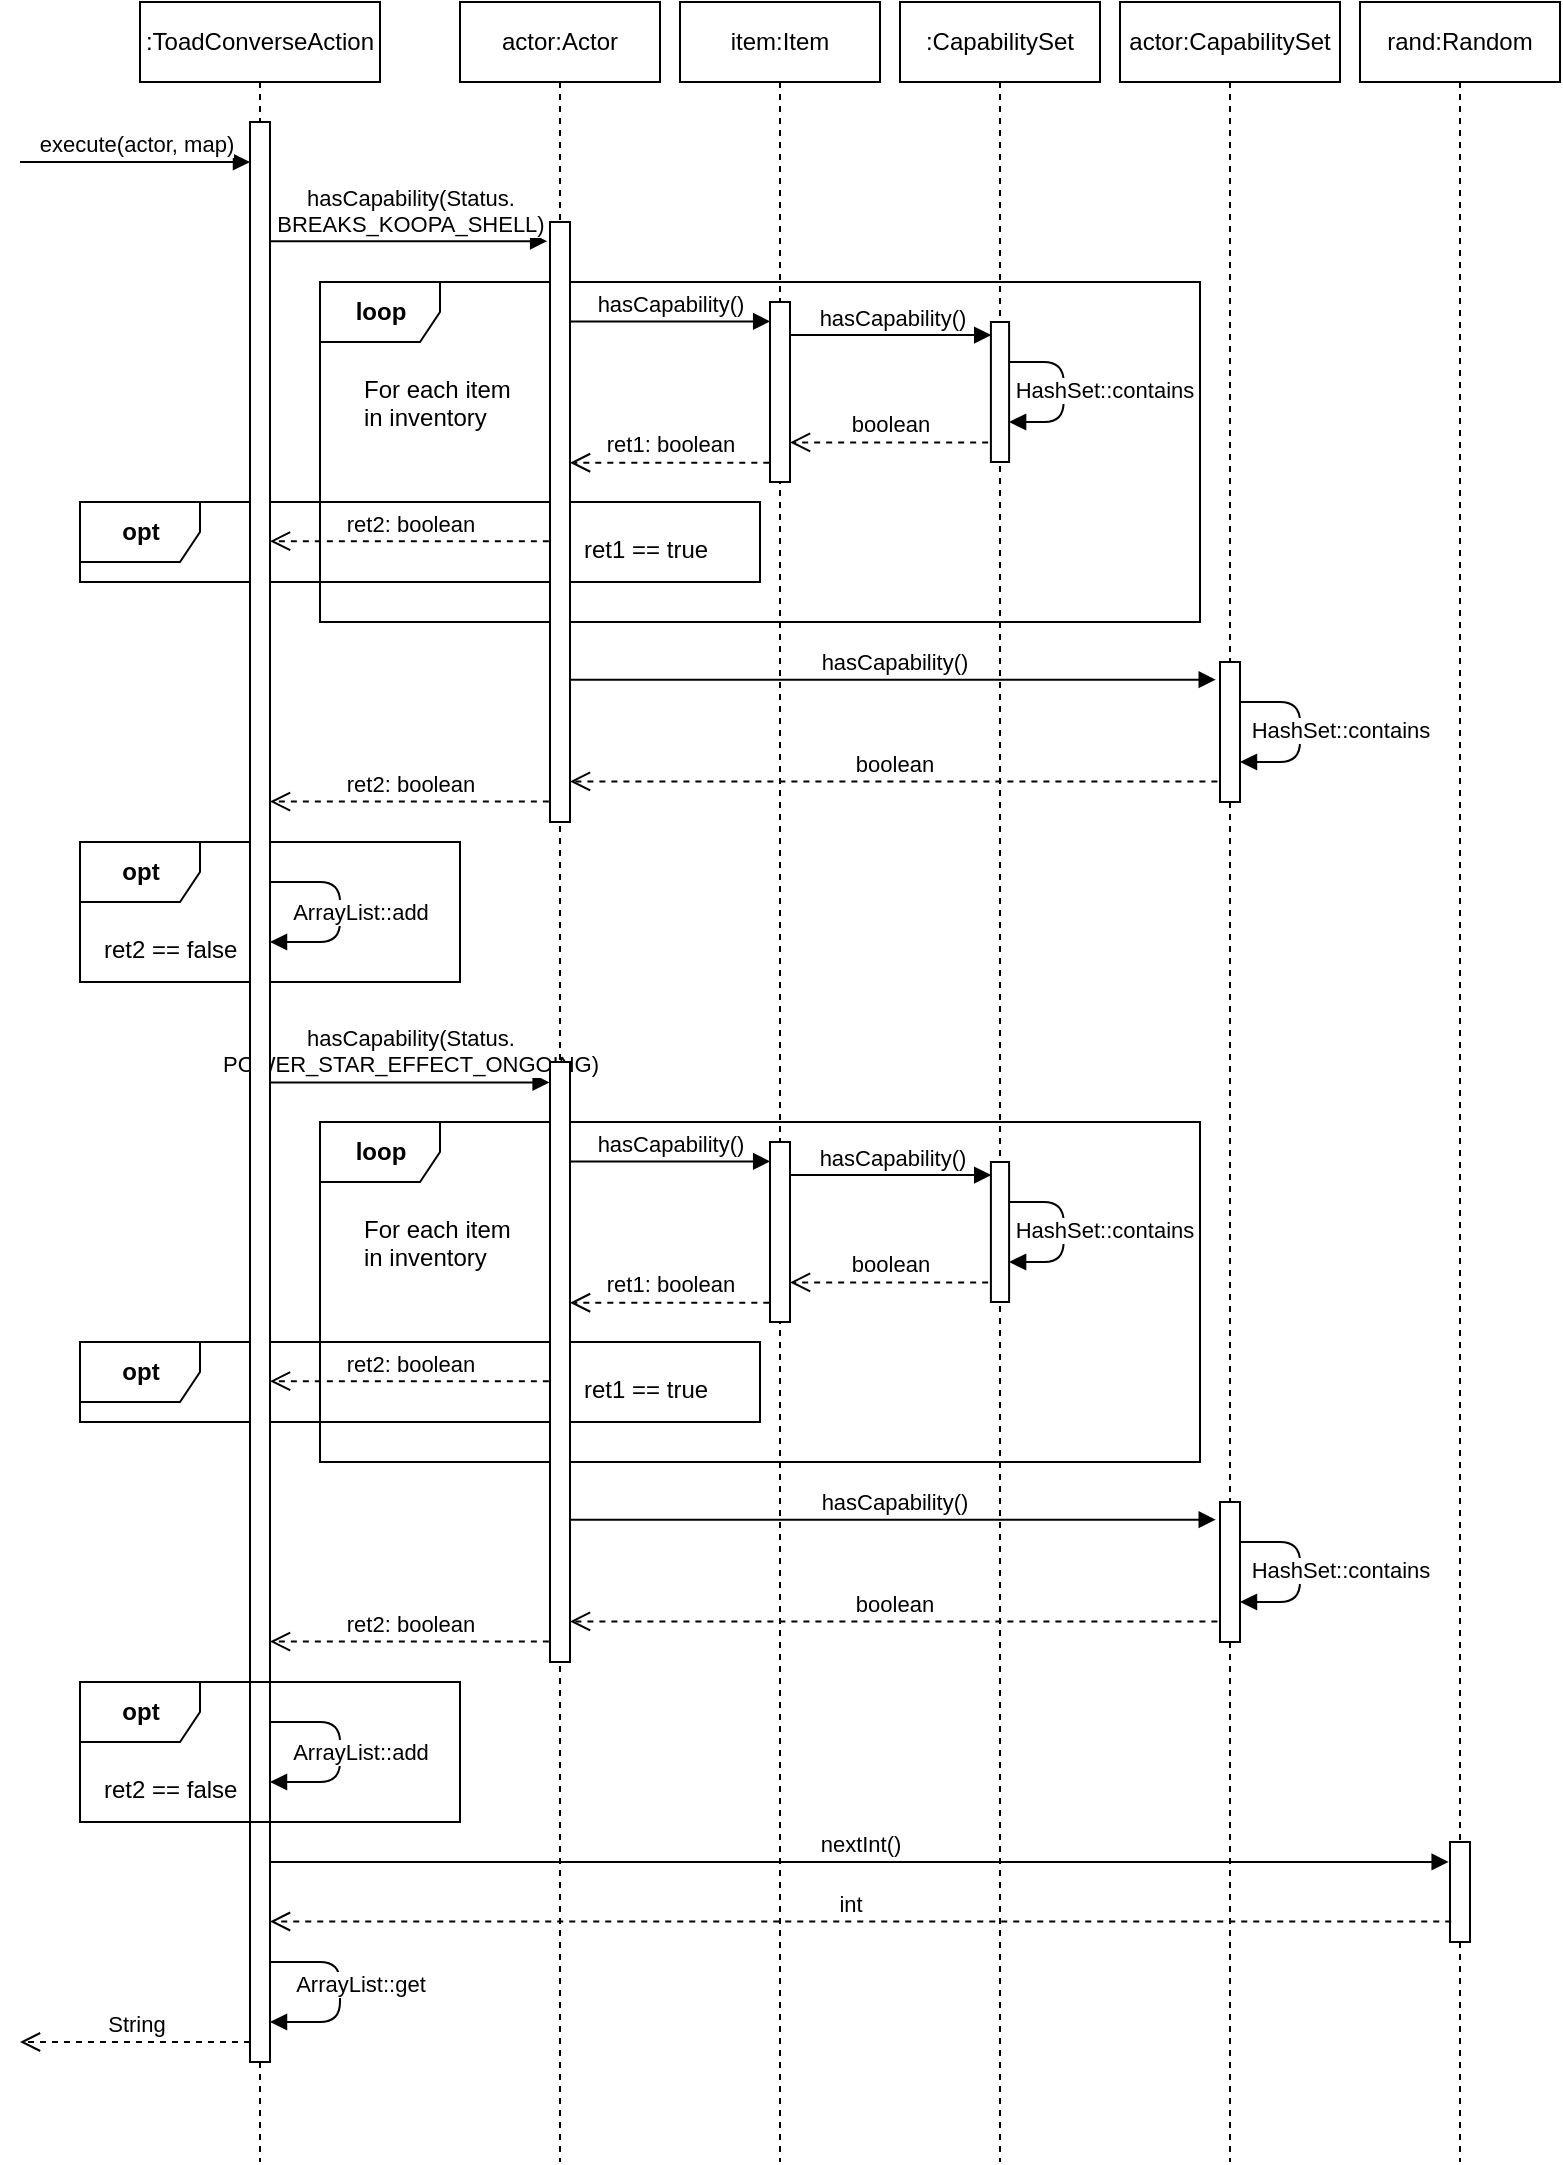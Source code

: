 <mxfile scale="2" border="0"><diagram id="rV0emhWhx8XfO6uWxAvr" name="Page-1"><mxGraphModel dx="1299" dy="1870" grid="1" gridSize="10" guides="1" tooltips="1" connect="1" arrows="1" fold="1" page="1" pageScale="1" pageWidth="827" pageHeight="1169" math="0" shadow="0"><root><mxCell id="0"/><mxCell id="1" parent="0"/><mxCell id="10" value="hasCapability(Status.&lt;br&gt;BREAKS_KOOPA_SHELL)" style="html=1;verticalAlign=bottom;endArrow=block;entryX=-0.142;entryY=0.032;entryDx=0;entryDy=0;entryPerimeter=0;" parent="1" source="8" target="9" edge="1"><mxGeometry width="80" relative="1" as="geometry"><mxPoint x="130" y="170" as="sourcePoint"/><mxPoint x="210" y="170" as="targetPoint"/></mxGeometry></mxCell><mxCell id="162" value="hasCapability(Status.&lt;br&gt;POWER_STAR_EFFECT_ONGOING)" style="html=1;verticalAlign=bottom;endArrow=block;entryX=-0.019;entryY=0.034;entryDx=0;entryDy=0;entryPerimeter=0;" parent="1" source="8" target="160" edge="1"><mxGeometry width="80" relative="1" as="geometry"><mxPoint x="135" y="573.9" as="sourcePoint"/><mxPoint x="270" y="580" as="targetPoint"/></mxGeometry></mxCell><mxCell id="153" value="&lt;b&gt;loop&lt;/b&gt;" style="shape=umlFrame;tabWidth=110;tabHeight=30;tabPosition=left;html=1;boundedLbl=1;labelInHeader=1;width=60;height=30;recursiveResize=0;" parent="1" vertex="1"><mxGeometry x="160" y="600" width="440" height="170" as="geometry"/></mxCell><mxCell id="154" value="For each item&#10;in inventory" style="text" parent="153" vertex="1"><mxGeometry width="100" height="20" relative="1" as="geometry"><mxPoint x="20" y="40" as="offset"/></mxGeometry></mxCell><mxCell id="155" value="&lt;b&gt;opt&lt;/b&gt;" style="shape=umlFrame;tabWidth=110;tabHeight=30;tabPosition=left;html=1;boundedLbl=1;labelInHeader=1;width=60;height=30;recursiveResize=0;" parent="1" vertex="1"><mxGeometry x="40" y="710" width="340" height="40" as="geometry"/></mxCell><mxCell id="156" value="ret1 == true" style="text" parent="155" vertex="1"><mxGeometry x="250" y="10" width="70" height="10" as="geometry"/></mxCell><mxCell id="82" value="&lt;b&gt;loop&lt;/b&gt;" style="shape=umlFrame;tabWidth=110;tabHeight=30;tabPosition=left;html=1;boundedLbl=1;labelInHeader=1;width=60;height=30;recursiveResize=0;" parent="1" vertex="1"><mxGeometry x="160" y="180" width="440" height="170" as="geometry"/></mxCell><mxCell id="83" value="For each item&#10;in inventory" style="text" parent="82" vertex="1"><mxGeometry width="100" height="20" relative="1" as="geometry"><mxPoint x="20" y="40" as="offset"/></mxGeometry></mxCell><mxCell id="51" value="&lt;b&gt;opt&lt;/b&gt;" style="shape=umlFrame;tabWidth=110;tabHeight=30;tabPosition=left;html=1;boundedLbl=1;labelInHeader=1;width=60;height=30;recursiveResize=0;" parent="1" vertex="1"><mxGeometry x="40" y="290" width="340" height="40" as="geometry"/></mxCell><mxCell id="60" value="&lt;b&gt;opt&lt;/b&gt;" style="shape=umlFrame;tabWidth=110;tabHeight=30;tabPosition=left;html=1;boundedLbl=1;labelInHeader=1;width=60;height=30;recursiveResize=0;" parent="1" vertex="1"><mxGeometry x="40" y="460" width="190" height="70" as="geometry"/></mxCell><mxCell id="61" value="ret2 == false" style="text" parent="60" vertex="1"><mxGeometry width="60" height="20" relative="1" as="geometry"><mxPoint x="10" y="40" as="offset"/></mxGeometry></mxCell><mxCell id="3" value=":ToadConverseAction" style="shape=umlLifeline;perimeter=lifelinePerimeter;whiteSpace=wrap;html=1;container=1;collapsible=0;recursiveResize=0;outlineConnect=0;" parent="1" vertex="1"><mxGeometry x="70" y="40" width="120" height="1080" as="geometry"/></mxCell><mxCell id="7" value="execute(actor, map)" style="html=1;verticalAlign=bottom;endArrow=block;" parent="3" target="8" edge="1"><mxGeometry width="80" relative="1" as="geometry"><mxPoint x="-60" y="80" as="sourcePoint"/><mxPoint x="50" y="91" as="targetPoint"/></mxGeometry></mxCell><mxCell id="8" value="" style="html=1;points=[];perimeter=orthogonalPerimeter;" parent="3" vertex="1"><mxGeometry x="55" y="60" width="10" height="970" as="geometry"/></mxCell><mxCell id="19" value="ArrayList::add" style="html=1;verticalAlign=bottom;endArrow=block;" parent="3" source="8" target="8" edge="1"><mxGeometry x="0.182" y="10" width="80" relative="1" as="geometry"><mxPoint x="-20" y="590" as="sourcePoint"/><mxPoint x="60" y="590" as="targetPoint"/><Array as="points"><mxPoint x="100" y="440"/><mxPoint x="100" y="470"/></Array><mxPoint as="offset"/></mxGeometry></mxCell><mxCell id="72" value="ArrayList::get" style="html=1;verticalAlign=bottom;endArrow=block;" parent="3" source="8" target="8" edge="1"><mxGeometry x="0.1" y="10" width="80" relative="1" as="geometry"><mxPoint x="75" y="570" as="sourcePoint"/><mxPoint x="75" y="610" as="targetPoint"/><Array as="points"><mxPoint x="100" y="980"/><mxPoint x="100" y="1010"/></Array><mxPoint as="offset"/></mxGeometry></mxCell><mxCell id="159" value="ArrayList::add" style="html=1;verticalAlign=bottom;endArrow=block;" parent="3" source="8" target="8" edge="1"><mxGeometry x="0.182" y="10" width="80" relative="1" as="geometry"><mxPoint x="65" y="860" as="sourcePoint"/><mxPoint x="65" y="890" as="targetPoint"/><Array as="points"><mxPoint x="100" y="860"/><mxPoint x="100" y="890"/></Array><mxPoint as="offset"/></mxGeometry></mxCell><mxCell id="4" value="actor:Actor" style="shape=umlLifeline;perimeter=lifelinePerimeter;whiteSpace=wrap;html=1;container=1;collapsible=0;recursiveResize=0;outlineConnect=0;" parent="1" vertex="1"><mxGeometry x="230" y="40" width="100" height="1080" as="geometry"/></mxCell><mxCell id="9" value="" style="html=1;points=[];perimeter=orthogonalPerimeter;" parent="4" vertex="1"><mxGeometry x="45" y="110" width="10" height="300" as="geometry"/></mxCell><mxCell id="18" value="String" style="html=1;verticalAlign=bottom;endArrow=open;dashed=1;endSize=8;" parent="1" source="8" edge="1"><mxGeometry relative="1" as="geometry"><mxPoint x="110" y="590" as="sourcePoint"/><mxPoint x="10" y="1060" as="targetPoint"/></mxGeometry></mxCell><mxCell id="20" value="hasCapability()" style="html=1;verticalAlign=bottom;endArrow=block;entryX=0.009;entryY=0.108;entryDx=0;entryDy=0;entryPerimeter=0;" parent="1" source="9" target="11" edge="1"><mxGeometry width="80" relative="1" as="geometry"><mxPoint x="145" y="180.16" as="sourcePoint"/><mxPoint x="285.32" y="180.16" as="targetPoint"/></mxGeometry></mxCell><mxCell id="22" value="hasCapability()" style="html=1;verticalAlign=bottom;endArrow=block;entryX=0.018;entryY=0.093;entryDx=0;entryDy=0;entryPerimeter=0;" parent="1" source="11" target="16" edge="1"><mxGeometry width="80" relative="1" as="geometry"><mxPoint x="295" y="229.55" as="sourcePoint"/><mxPoint x="424.78" y="229.55" as="targetPoint"/></mxGeometry></mxCell><mxCell id="27" value="hasCapability()" style="html=1;verticalAlign=bottom;endArrow=block;entryX=-0.213;entryY=0.126;entryDx=0;entryDy=0;entryPerimeter=0;" parent="1" source="9" target="25" edge="1"><mxGeometry width="80" relative="1" as="geometry"><mxPoint x="290" y="455.0" as="sourcePoint"/><mxPoint x="419.78" y="455.0" as="targetPoint"/></mxGeometry></mxCell><mxCell id="37" value="boolean" style="html=1;verticalAlign=bottom;endArrow=open;dashed=1;endSize=8;exitX=-0.151;exitY=0.86;exitDx=0;exitDy=0;exitPerimeter=0;" parent="1" source="16" target="11" edge="1"><mxGeometry relative="1" as="geometry"><mxPoint x="540" y="330" as="sourcePoint"/><mxPoint x="460" y="330" as="targetPoint"/></mxGeometry></mxCell><mxCell id="48" value="boolean" style="html=1;verticalAlign=bottom;endArrow=open;dashed=1;endSize=8;exitX=-0.13;exitY=0.853;exitDx=0;exitDy=0;exitPerimeter=0;" parent="1" source="25" target="9" edge="1"><mxGeometry relative="1" as="geometry"><mxPoint x="570" y="339.96" as="sourcePoint"/><mxPoint x="435" y="339.96" as="targetPoint"/></mxGeometry></mxCell><mxCell id="55" value="ret2: boolean" style="html=1;verticalAlign=bottom;endArrow=open;dashed=1;endSize=8;exitX=-0.057;exitY=0.532;exitDx=0;exitDy=0;exitPerimeter=0;" parent="1" source="9" target="8" edge="1"><mxGeometry relative="1" as="geometry"><mxPoint x="570" y="389.96" as="sourcePoint"/><mxPoint x="435" y="389.96" as="targetPoint"/><Array as="points"/></mxGeometry></mxCell><mxCell id="59" value="ret2: boolean" style="html=1;verticalAlign=bottom;endArrow=open;dashed=1;endSize=8;exitX=-0.057;exitY=0.966;exitDx=0;exitDy=0;exitPerimeter=0;" parent="1" source="9" target="8" edge="1"><mxGeometry relative="1" as="geometry"><mxPoint x="264.91" y="490.1" as="sourcePoint"/><mxPoint x="125" y="489.79" as="targetPoint"/><Array as="points"/></mxGeometry></mxCell><mxCell id="62" value="rand:Random" style="shape=umlLifeline;perimeter=lifelinePerimeter;whiteSpace=wrap;html=1;container=1;collapsible=0;recursiveResize=0;outlineConnect=0;" parent="1" vertex="1"><mxGeometry x="680" y="40" width="100" height="1080" as="geometry"/></mxCell><mxCell id="63" value="" style="html=1;points=[];perimeter=orthogonalPerimeter;" parent="62" vertex="1"><mxGeometry x="45" y="920" width="10" height="50" as="geometry"/></mxCell><mxCell id="71" value="nextInt()" style="html=1;verticalAlign=bottom;endArrow=block;entryX=-0.066;entryY=0.199;entryDx=0;entryDy=0;entryPerimeter=0;" parent="1" source="8" target="63" edge="1"><mxGeometry width="80" relative="1" as="geometry"><mxPoint x="295" y="491.34" as="sourcePoint"/><mxPoint x="717.87" y="491.34" as="targetPoint"/></mxGeometry></mxCell><mxCell id="73" value="int" style="html=1;verticalAlign=bottom;endArrow=open;dashed=1;endSize=8;exitX=0.062;exitY=0.795;exitDx=0;exitDy=0;exitPerimeter=0;" parent="1" source="63" target="8" edge="1"><mxGeometry x="0.018" relative="1" as="geometry"><mxPoint x="717.68" y="558.66" as="sourcePoint"/><mxPoint x="295" y="558.66" as="targetPoint"/><mxPoint as="offset"/></mxGeometry></mxCell><mxCell id="79" value="ret1: boolean" style="html=1;verticalAlign=bottom;endArrow=open;dashed=1;endSize=8;exitX=-0.034;exitY=0.893;exitDx=0;exitDy=0;exitPerimeter=0;" parent="1" source="11" target="9" edge="1"><mxGeometry relative="1" as="geometry"><mxPoint x="420" y="270" as="sourcePoint"/><mxPoint x="435" y="270.2" as="targetPoint"/></mxGeometry></mxCell><mxCell id="157" value="&lt;b&gt;opt&lt;/b&gt;" style="shape=umlFrame;tabWidth=110;tabHeight=30;tabPosition=left;html=1;boundedLbl=1;labelInHeader=1;width=60;height=30;recursiveResize=0;" parent="1" vertex="1"><mxGeometry x="40" y="880" width="190" height="70" as="geometry"/></mxCell><mxCell id="158" value="ret2 == false" style="text" parent="157" vertex="1"><mxGeometry width="60" height="20" relative="1" as="geometry"><mxPoint x="10" y="40" as="offset"/></mxGeometry></mxCell><mxCell id="160" value="" style="html=1;points=[];perimeter=orthogonalPerimeter;" parent="1" vertex="1"><mxGeometry x="275" y="570" width="10" height="300" as="geometry"/></mxCell><mxCell id="163" value="hasCapability()" style="html=1;verticalAlign=bottom;endArrow=block;entryX=0.009;entryY=0.108;entryDx=0;entryDy=0;entryPerimeter=0;" parent="1" source="160" target="161" edge="1"><mxGeometry width="80" relative="1" as="geometry"><mxPoint x="145" y="600.16" as="sourcePoint"/><mxPoint x="285.32" y="600.16" as="targetPoint"/></mxGeometry></mxCell><mxCell id="164" value="hasCapability()" style="html=1;verticalAlign=bottom;endArrow=block;entryX=0.018;entryY=0.093;entryDx=0;entryDy=0;entryPerimeter=0;" parent="1" source="161" target="173" edge="1"><mxGeometry width="80" relative="1" as="geometry"><mxPoint x="295" y="649.55" as="sourcePoint"/><mxPoint x="424.78" y="649.55" as="targetPoint"/></mxGeometry></mxCell><mxCell id="167" value="hasCapability()" style="html=1;verticalAlign=bottom;endArrow=block;entryX=-0.213;entryY=0.126;entryDx=0;entryDy=0;entryPerimeter=0;" parent="1" source="160" target="165" edge="1"><mxGeometry width="80" relative="1" as="geometry"><mxPoint x="290" y="875.0" as="sourcePoint"/><mxPoint x="419.78" y="875.0" as="targetPoint"/></mxGeometry></mxCell><mxCell id="168" value="boolean" style="html=1;verticalAlign=bottom;endArrow=open;dashed=1;endSize=8;exitX=-0.151;exitY=0.86;exitDx=0;exitDy=0;exitPerimeter=0;" parent="1" source="173" target="161" edge="1"><mxGeometry relative="1" as="geometry"><mxPoint x="540" y="750" as="sourcePoint"/><mxPoint x="460" y="750" as="targetPoint"/></mxGeometry></mxCell><mxCell id="169" value="boolean" style="html=1;verticalAlign=bottom;endArrow=open;dashed=1;endSize=8;exitX=-0.13;exitY=0.853;exitDx=0;exitDy=0;exitPerimeter=0;" parent="1" source="165" target="160" edge="1"><mxGeometry relative="1" as="geometry"><mxPoint x="570" y="759.96" as="sourcePoint"/><mxPoint x="435" y="759.96" as="targetPoint"/></mxGeometry></mxCell><mxCell id="170" value="ret2: boolean" style="html=1;verticalAlign=bottom;endArrow=open;dashed=1;endSize=8;exitX=-0.057;exitY=0.532;exitDx=0;exitDy=0;exitPerimeter=0;" parent="1" source="160" target="8" edge="1"><mxGeometry relative="1" as="geometry"><mxPoint x="570" y="809.96" as="sourcePoint"/><mxPoint x="135" y="729.6" as="targetPoint"/><Array as="points"/></mxGeometry></mxCell><mxCell id="171" value="ret2: boolean" style="html=1;verticalAlign=bottom;endArrow=open;dashed=1;endSize=8;exitX=-0.057;exitY=0.966;exitDx=0;exitDy=0;exitPerimeter=0;" parent="1" source="160" target="8" edge="1"><mxGeometry relative="1" as="geometry"><mxPoint x="264.91" y="910.1" as="sourcePoint"/><mxPoint x="135" y="859.8" as="targetPoint"/><Array as="points"/></mxGeometry></mxCell><mxCell id="172" value="ret1: boolean" style="html=1;verticalAlign=bottom;endArrow=open;dashed=1;endSize=8;exitX=-0.034;exitY=0.893;exitDx=0;exitDy=0;exitPerimeter=0;" parent="1" source="161" target="160" edge="1"><mxGeometry relative="1" as="geometry"><mxPoint x="420" y="690" as="sourcePoint"/><mxPoint x="435" y="690.2" as="targetPoint"/></mxGeometry></mxCell><mxCell id="197" value="" style="group" parent="1" vertex="1" connectable="0"><mxGeometry x="340" y="40" width="100" height="1080" as="geometry"/></mxCell><mxCell id="5" value="item:Item" style="shape=umlLifeline;perimeter=lifelinePerimeter;whiteSpace=wrap;html=1;container=1;collapsible=0;recursiveResize=0;outlineConnect=0;" parent="197" vertex="1"><mxGeometry width="100" height="1080" as="geometry"/></mxCell><mxCell id="11" value="" style="html=1;points=[];perimeter=orthogonalPerimeter;" parent="5" vertex="1"><mxGeometry x="45" y="150" width="10" height="90" as="geometry"/></mxCell><mxCell id="74" value="ret1 == true" style="text" parent="5" vertex="1"><mxGeometry x="-50" y="260" width="70" height="10" as="geometry"/></mxCell><mxCell id="161" value="" style="html=1;points=[];perimeter=orthogonalPerimeter;" parent="197" vertex="1"><mxGeometry x="45" y="570" width="10" height="90" as="geometry"/></mxCell><mxCell id="201" value="" style="group" parent="1" vertex="1" connectable="0"><mxGeometry x="560" y="40" width="110" height="1080" as="geometry"/></mxCell><mxCell id="24" value="actor:CapabilitySet" style="shape=umlLifeline;perimeter=lifelinePerimeter;whiteSpace=wrap;html=1;container=1;collapsible=0;recursiveResize=0;outlineConnect=0;" parent="201" vertex="1"><mxGeometry width="110" height="1080" as="geometry"/></mxCell><mxCell id="25" value="" style="html=1;points=[];perimeter=orthogonalPerimeter;" parent="24" vertex="1"><mxGeometry x="50" y="330" width="10" height="70" as="geometry"/></mxCell><mxCell id="26" value="HashSet::contains" style="html=1;verticalAlign=bottom;endArrow=block;" parent="24" source="25" target="25" edge="1"><mxGeometry x="0.182" y="20" width="80" relative="1" as="geometry"><mxPoint x="-375.74" y="588.42" as="sourcePoint"/><mxPoint x="-375.32" y="673.44" as="targetPoint"/><Array as="points"><mxPoint x="90" y="350"/><mxPoint x="90" y="380"/></Array><mxPoint as="offset"/></mxGeometry></mxCell><mxCell id="165" value="" style="html=1;points=[];perimeter=orthogonalPerimeter;" parent="201" vertex="1"><mxGeometry x="50" y="750" width="10" height="70" as="geometry"/></mxCell><mxCell id="166" value="HashSet::contains" style="html=1;verticalAlign=bottom;endArrow=block;" parent="201" source="165" target="165" edge="1"><mxGeometry x="0.182" y="20" width="80" relative="1" as="geometry"><mxPoint x="-1075.74" y="968.42" as="sourcePoint"/><mxPoint x="-1075.32" y="1053.44" as="targetPoint"/><Array as="points"><mxPoint x="90" y="770"/><mxPoint x="90" y="800"/></Array><mxPoint as="offset"/></mxGeometry></mxCell><mxCell id="202" value="" style="group" parent="1" vertex="1" connectable="0"><mxGeometry x="450" y="40" width="100" height="1080" as="geometry"/></mxCell><mxCell id="15" value=":CapabilitySet" style="shape=umlLifeline;perimeter=lifelinePerimeter;whiteSpace=wrap;html=1;container=1;collapsible=0;recursiveResize=0;outlineConnect=0;" parent="202" vertex="1"><mxGeometry width="100" height="1080" as="geometry"/></mxCell><mxCell id="16" value="" style="html=1;points=[];perimeter=orthogonalPerimeter;" parent="202" vertex="1"><mxGeometry x="45.455" y="160" width="9.091" height="70" as="geometry"/></mxCell><mxCell id="21" value="HashSet::contains" style="html=1;verticalAlign=bottom;endArrow=block;" parent="202" source="16" target="16" edge="1"><mxGeometry x="0.182" y="20" width="80" relative="1" as="geometry"><mxPoint x="-341.582" y="588.42" as="sourcePoint"/><mxPoint x="-341.2" y="673.44" as="targetPoint"/><Array as="points"><mxPoint x="81.818" y="180"/><mxPoint x="81.818" y="210"/></Array><mxPoint as="offset"/></mxGeometry></mxCell><mxCell id="173" value="" style="html=1;points=[];perimeter=orthogonalPerimeter;" parent="202" vertex="1"><mxGeometry x="45.455" y="580" width="9.091" height="70" as="geometry"/></mxCell><mxCell id="174" value="HashSet::contains" style="html=1;verticalAlign=bottom;endArrow=block;" parent="202" source="173" target="173" edge="1"><mxGeometry x="0.182" y="20" width="80" relative="1" as="geometry"><mxPoint x="-341.582" y="1008.42" as="sourcePoint"/><mxPoint x="-341.2" y="1093.44" as="targetPoint"/><Array as="points"><mxPoint x="81.818" y="600"/><mxPoint x="81.818" y="630"/></Array><mxPoint as="offset"/></mxGeometry></mxCell></root></mxGraphModel></diagram></mxfile>
